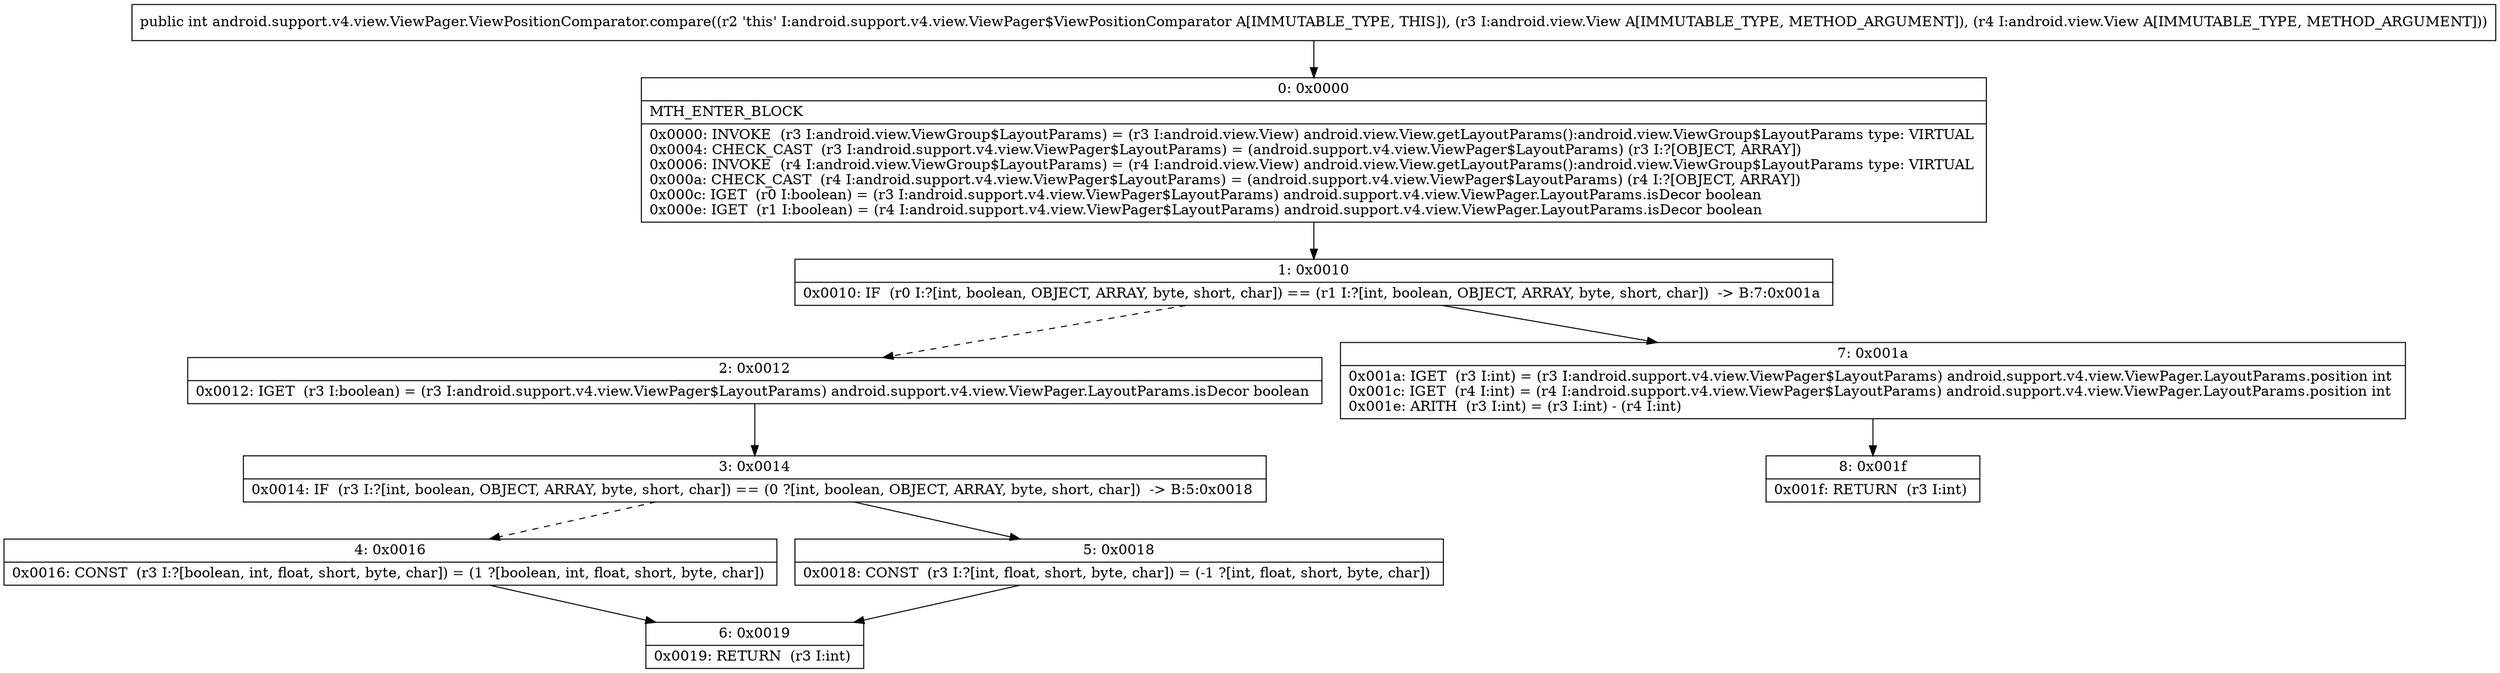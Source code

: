 digraph "CFG forandroid.support.v4.view.ViewPager.ViewPositionComparator.compare(Landroid\/view\/View;Landroid\/view\/View;)I" {
Node_0 [shape=record,label="{0\:\ 0x0000|MTH_ENTER_BLOCK\l|0x0000: INVOKE  (r3 I:android.view.ViewGroup$LayoutParams) = (r3 I:android.view.View) android.view.View.getLayoutParams():android.view.ViewGroup$LayoutParams type: VIRTUAL \l0x0004: CHECK_CAST  (r3 I:android.support.v4.view.ViewPager$LayoutParams) = (android.support.v4.view.ViewPager$LayoutParams) (r3 I:?[OBJECT, ARRAY]) \l0x0006: INVOKE  (r4 I:android.view.ViewGroup$LayoutParams) = (r4 I:android.view.View) android.view.View.getLayoutParams():android.view.ViewGroup$LayoutParams type: VIRTUAL \l0x000a: CHECK_CAST  (r4 I:android.support.v4.view.ViewPager$LayoutParams) = (android.support.v4.view.ViewPager$LayoutParams) (r4 I:?[OBJECT, ARRAY]) \l0x000c: IGET  (r0 I:boolean) = (r3 I:android.support.v4.view.ViewPager$LayoutParams) android.support.v4.view.ViewPager.LayoutParams.isDecor boolean \l0x000e: IGET  (r1 I:boolean) = (r4 I:android.support.v4.view.ViewPager$LayoutParams) android.support.v4.view.ViewPager.LayoutParams.isDecor boolean \l}"];
Node_1 [shape=record,label="{1\:\ 0x0010|0x0010: IF  (r0 I:?[int, boolean, OBJECT, ARRAY, byte, short, char]) == (r1 I:?[int, boolean, OBJECT, ARRAY, byte, short, char])  \-\> B:7:0x001a \l}"];
Node_2 [shape=record,label="{2\:\ 0x0012|0x0012: IGET  (r3 I:boolean) = (r3 I:android.support.v4.view.ViewPager$LayoutParams) android.support.v4.view.ViewPager.LayoutParams.isDecor boolean \l}"];
Node_3 [shape=record,label="{3\:\ 0x0014|0x0014: IF  (r3 I:?[int, boolean, OBJECT, ARRAY, byte, short, char]) == (0 ?[int, boolean, OBJECT, ARRAY, byte, short, char])  \-\> B:5:0x0018 \l}"];
Node_4 [shape=record,label="{4\:\ 0x0016|0x0016: CONST  (r3 I:?[boolean, int, float, short, byte, char]) = (1 ?[boolean, int, float, short, byte, char]) \l}"];
Node_5 [shape=record,label="{5\:\ 0x0018|0x0018: CONST  (r3 I:?[int, float, short, byte, char]) = (\-1 ?[int, float, short, byte, char]) \l}"];
Node_6 [shape=record,label="{6\:\ 0x0019|0x0019: RETURN  (r3 I:int) \l}"];
Node_7 [shape=record,label="{7\:\ 0x001a|0x001a: IGET  (r3 I:int) = (r3 I:android.support.v4.view.ViewPager$LayoutParams) android.support.v4.view.ViewPager.LayoutParams.position int \l0x001c: IGET  (r4 I:int) = (r4 I:android.support.v4.view.ViewPager$LayoutParams) android.support.v4.view.ViewPager.LayoutParams.position int \l0x001e: ARITH  (r3 I:int) = (r3 I:int) \- (r4 I:int) \l}"];
Node_8 [shape=record,label="{8\:\ 0x001f|0x001f: RETURN  (r3 I:int) \l}"];
MethodNode[shape=record,label="{public int android.support.v4.view.ViewPager.ViewPositionComparator.compare((r2 'this' I:android.support.v4.view.ViewPager$ViewPositionComparator A[IMMUTABLE_TYPE, THIS]), (r3 I:android.view.View A[IMMUTABLE_TYPE, METHOD_ARGUMENT]), (r4 I:android.view.View A[IMMUTABLE_TYPE, METHOD_ARGUMENT])) }"];
MethodNode -> Node_0;
Node_0 -> Node_1;
Node_1 -> Node_2[style=dashed];
Node_1 -> Node_7;
Node_2 -> Node_3;
Node_3 -> Node_4[style=dashed];
Node_3 -> Node_5;
Node_4 -> Node_6;
Node_5 -> Node_6;
Node_7 -> Node_8;
}


